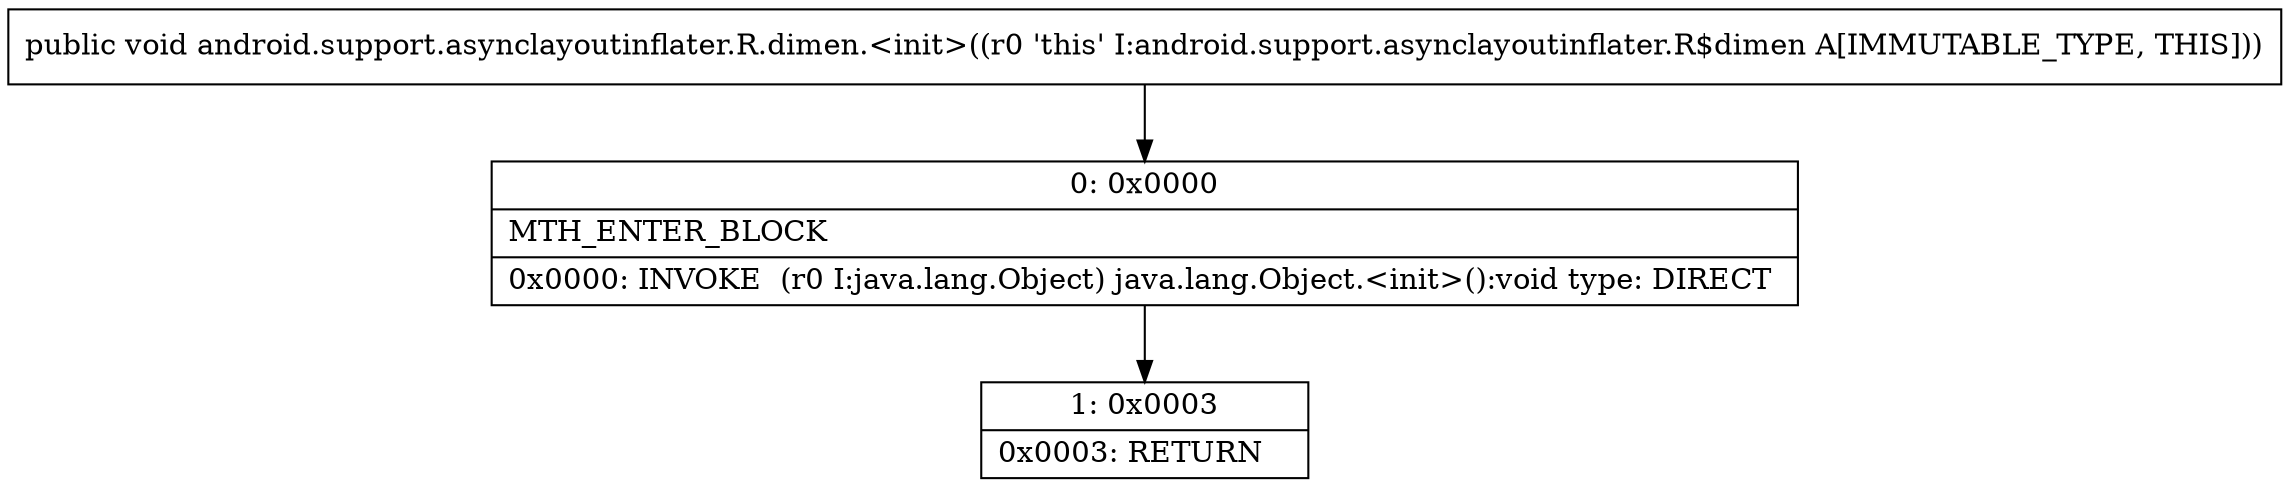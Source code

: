 digraph "CFG forandroid.support.asynclayoutinflater.R.dimen.\<init\>()V" {
Node_0 [shape=record,label="{0\:\ 0x0000|MTH_ENTER_BLOCK\l|0x0000: INVOKE  (r0 I:java.lang.Object) java.lang.Object.\<init\>():void type: DIRECT \l}"];
Node_1 [shape=record,label="{1\:\ 0x0003|0x0003: RETURN   \l}"];
MethodNode[shape=record,label="{public void android.support.asynclayoutinflater.R.dimen.\<init\>((r0 'this' I:android.support.asynclayoutinflater.R$dimen A[IMMUTABLE_TYPE, THIS])) }"];
MethodNode -> Node_0;
Node_0 -> Node_1;
}

